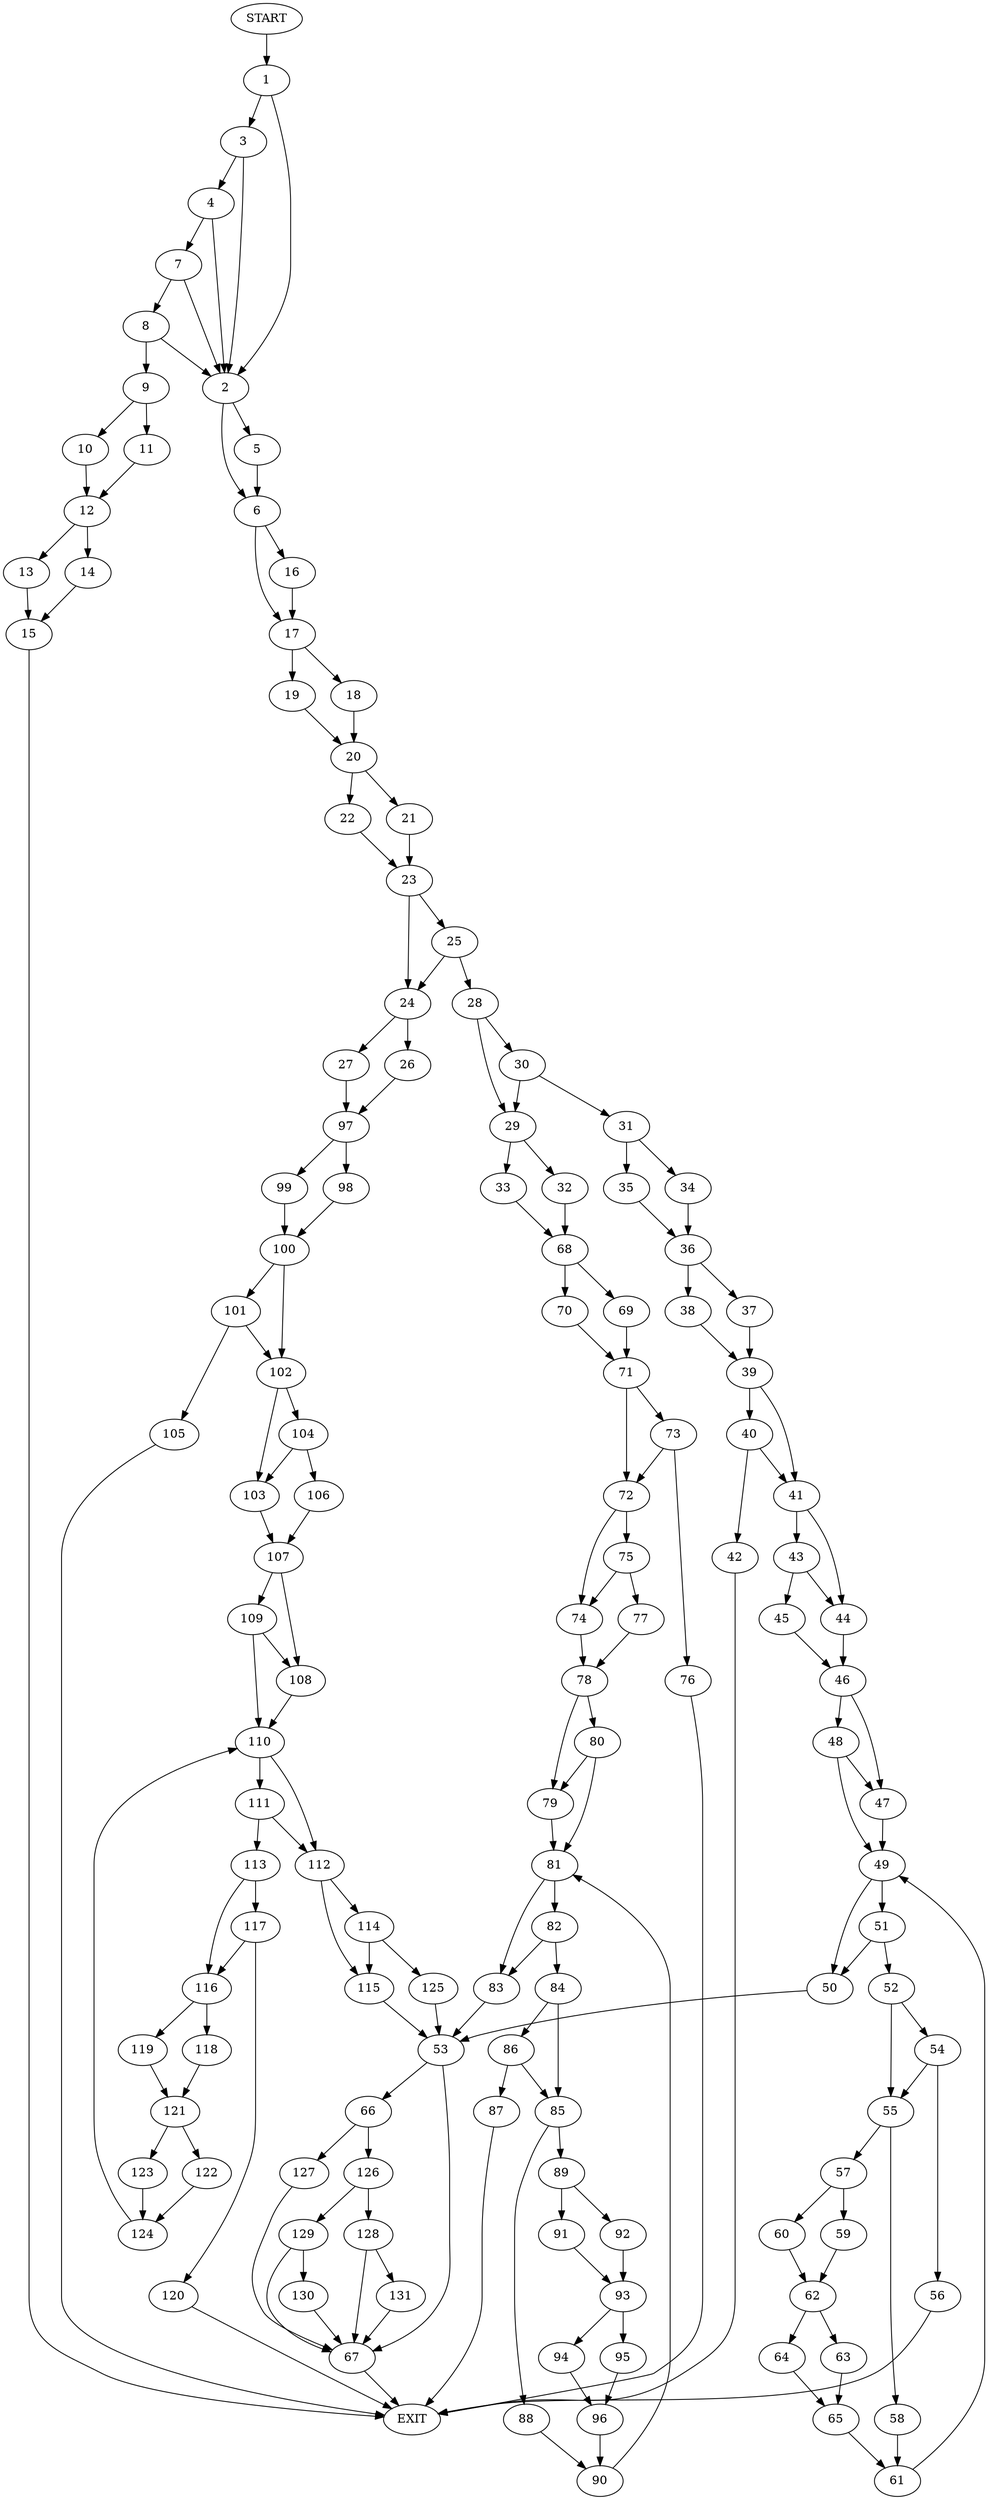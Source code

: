 digraph {
0 [label="START"]
132 [label="EXIT"]
0 -> 1
1 -> 2
1 -> 3
3 -> 2
3 -> 4
2 -> 5
2 -> 6
4 -> 2
4 -> 7
7 -> 2
7 -> 8
8 -> 2
8 -> 9
9 -> 10
9 -> 11
11 -> 12
10 -> 12
12 -> 13
12 -> 14
14 -> 15
13 -> 15
15 -> 132
6 -> 16
6 -> 17
5 -> 6
17 -> 18
17 -> 19
16 -> 17
18 -> 20
19 -> 20
20 -> 21
20 -> 22
22 -> 23
21 -> 23
23 -> 24
23 -> 25
24 -> 26
24 -> 27
25 -> 24
25 -> 28
28 -> 29
28 -> 30
30 -> 31
30 -> 29
29 -> 32
29 -> 33
31 -> 34
31 -> 35
35 -> 36
34 -> 36
36 -> 37
36 -> 38
38 -> 39
37 -> 39
39 -> 40
39 -> 41
40 -> 42
40 -> 41
41 -> 43
41 -> 44
42 -> 132
43 -> 45
43 -> 44
44 -> 46
45 -> 46
46 -> 47
46 -> 48
47 -> 49
48 -> 47
48 -> 49
49 -> 50
49 -> 51
51 -> 50
51 -> 52
50 -> 53
52 -> 54
52 -> 55
54 -> 55
54 -> 56
55 -> 57
55 -> 58
56 -> 132
57 -> 59
57 -> 60
58 -> 61
60 -> 62
59 -> 62
62 -> 63
62 -> 64
63 -> 65
64 -> 65
65 -> 61
61 -> 49
53 -> 66
53 -> 67
32 -> 68
33 -> 68
68 -> 69
68 -> 70
70 -> 71
69 -> 71
71 -> 72
71 -> 73
72 -> 74
72 -> 75
73 -> 72
73 -> 76
76 -> 132
75 -> 74
75 -> 77
74 -> 78
77 -> 78
78 -> 79
78 -> 80
79 -> 81
80 -> 79
80 -> 81
81 -> 82
81 -> 83
82 -> 84
82 -> 83
83 -> 53
84 -> 85
84 -> 86
86 -> 87
86 -> 85
85 -> 88
85 -> 89
87 -> 132
88 -> 90
89 -> 91
89 -> 92
91 -> 93
92 -> 93
93 -> 94
93 -> 95
94 -> 96
95 -> 96
96 -> 90
90 -> 81
27 -> 97
26 -> 97
97 -> 98
97 -> 99
99 -> 100
98 -> 100
100 -> 101
100 -> 102
102 -> 103
102 -> 104
101 -> 102
101 -> 105
105 -> 132
104 -> 106
104 -> 103
103 -> 107
106 -> 107
107 -> 108
107 -> 109
109 -> 108
109 -> 110
108 -> 110
110 -> 111
110 -> 112
111 -> 113
111 -> 112
112 -> 114
112 -> 115
113 -> 116
113 -> 117
116 -> 118
116 -> 119
117 -> 116
117 -> 120
120 -> 132
119 -> 121
118 -> 121
121 -> 122
121 -> 123
122 -> 124
123 -> 124
124 -> 110
114 -> 115
114 -> 125
115 -> 53
125 -> 53
66 -> 126
66 -> 127
67 -> 132
126 -> 128
126 -> 129
127 -> 67
129 -> 130
129 -> 67
128 -> 131
128 -> 67
130 -> 67
131 -> 67
}
